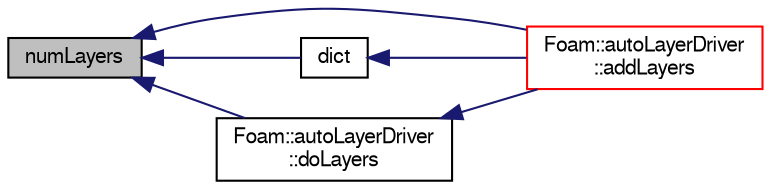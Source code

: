 digraph "numLayers"
{
  bgcolor="transparent";
  edge [fontname="FreeSans",fontsize="10",labelfontname="FreeSans",labelfontsize="10"];
  node [fontname="FreeSans",fontsize="10",shape=record];
  rankdir="LR";
  Node335 [label="numLayers",height=0.2,width=0.4,color="black", fillcolor="grey75", style="filled", fontcolor="black"];
  Node335 -> Node336 [dir="back",color="midnightblue",fontsize="10",style="solid",fontname="FreeSans"];
  Node336 [label="Foam::autoLayerDriver\l::addLayers",height=0.2,width=0.4,color="red",URL="$a24610.html#a2654851d1ffedc26e8ff1424f7097ba6",tooltip="Add cell layers. "];
  Node335 -> Node339 [dir="back",color="midnightblue",fontsize="10",style="solid",fontname="FreeSans"];
  Node339 [label="dict",height=0.2,width=0.4,color="black",URL="$a24630.html#a19650e729ef6a0899b8fbe25f5238728"];
  Node339 -> Node336 [dir="back",color="midnightblue",fontsize="10",style="solid",fontname="FreeSans"];
  Node335 -> Node340 [dir="back",color="midnightblue",fontsize="10",style="solid",fontname="FreeSans"];
  Node340 [label="Foam::autoLayerDriver\l::doLayers",height=0.2,width=0.4,color="black",URL="$a24610.html#a128bb8ca3845486b1c6d481160e3adb5",tooltip="Add layers according to the dictionary settings. "];
  Node340 -> Node336 [dir="back",color="midnightblue",fontsize="10",style="solid",fontname="FreeSans"];
}
